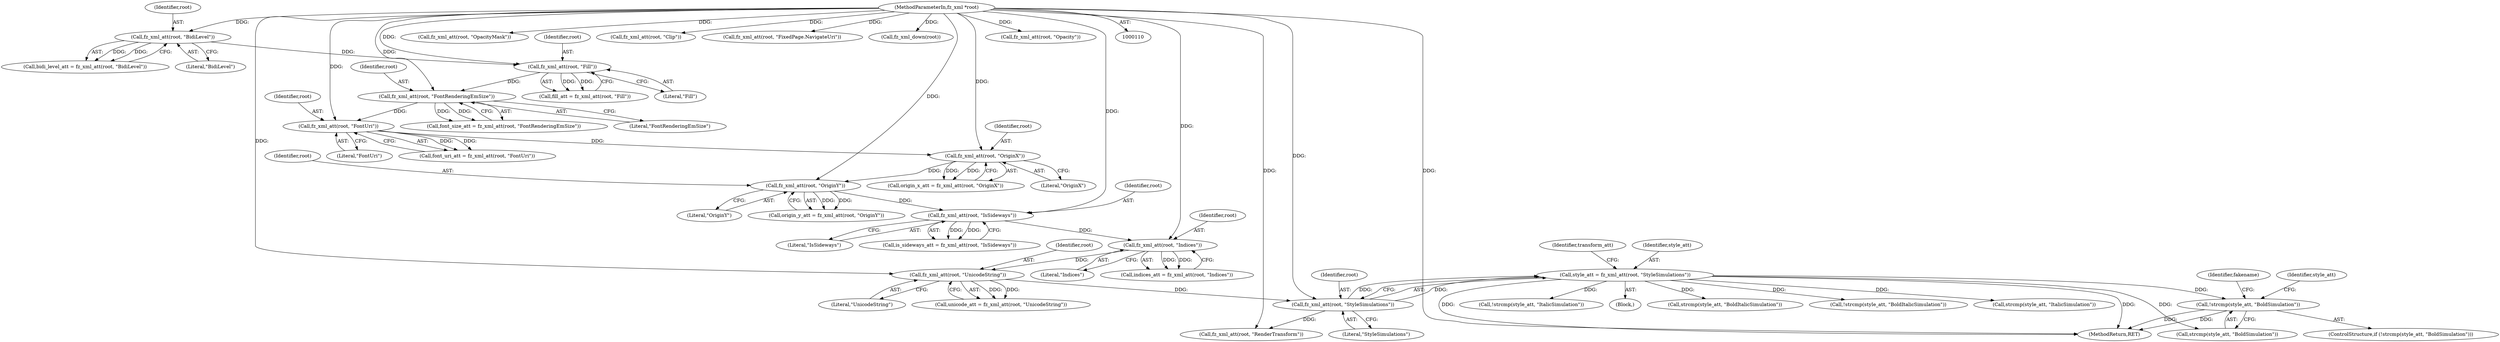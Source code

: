 digraph "0_ghostscript_60dabde18d7fe12b19da8b509bdfee9cc886aafc_1@API" {
"1000422" [label="(Call,!strcmp(style_att, \"BoldSimulation\"))"];
"1000228" [label="(Call,style_att = fz_xml_att(root, \"StyleSimulations\"))"];
"1000230" [label="(Call,fz_xml_att(root, \"StyleSimulations\"))"];
"1000225" [label="(Call,fz_xml_att(root, \"UnicodeString\"))"];
"1000220" [label="(Call,fz_xml_att(root, \"Indices\"))"];
"1000215" [label="(Call,fz_xml_att(root, \"IsSideways\"))"];
"1000210" [label="(Call,fz_xml_att(root, \"OriginY\"))"];
"1000205" [label="(Call,fz_xml_att(root, \"OriginX\"))"];
"1000200" [label="(Call,fz_xml_att(root, \"FontUri\"))"];
"1000195" [label="(Call,fz_xml_att(root, \"FontRenderingEmSize\"))"];
"1000190" [label="(Call,fz_xml_att(root, \"Fill\"))"];
"1000185" [label="(Call,fz_xml_att(root, \"BidiLevel\"))"];
"1000115" [label="(MethodParameterIn,fz_xml *root)"];
"1000193" [label="(Call,font_size_att = fz_xml_att(root, \"FontRenderingEmSize\"))"];
"1000234" [label="(Identifier,transform_att)"];
"1000212" [label="(Literal,\"OriginY\")"];
"1000250" [label="(Call,fz_xml_att(root, \"OpacityMask\"))"];
"1000215" [label="(Call,fz_xml_att(root, \"IsSideways\"))"];
"1000203" [label="(Call,origin_x_att = fz_xml_att(root, \"OriginX\"))"];
"1000185" [label="(Call,fz_xml_att(root, \"BidiLevel\"))"];
"1000191" [label="(Identifier,root)"];
"1000423" [label="(Call,strcmp(style_att, \"BoldSimulation\"))"];
"1000230" [label="(Call,fz_xml_att(root, \"StyleSimulations\"))"];
"1000231" [label="(Identifier,root)"];
"1000218" [label="(Call,indices_att = fz_xml_att(root, \"Indices\"))"];
"1000208" [label="(Call,origin_y_att = fz_xml_att(root, \"OriginY\"))"];
"1000240" [label="(Call,fz_xml_att(root, \"Clip\"))"];
"1000422" [label="(Call,!strcmp(style_att, \"BoldSimulation\"))"];
"1000221" [label="(Identifier,root)"];
"1000192" [label="(Literal,\"Fill\")"];
"1000433" [label="(Call,!strcmp(style_att, \"ItalicSimulation\"))"];
"1000229" [label="(Identifier,style_att)"];
"1000195" [label="(Call,fz_xml_att(root, \"FontRenderingEmSize\"))"];
"1000255" [label="(Call,fz_xml_att(root, \"FixedPage.NavigateUri\"))"];
"1000116" [label="(Block,)"];
"1000222" [label="(Literal,\"Indices\")"];
"1000196" [label="(Identifier,root)"];
"1000210" [label="(Call,fz_xml_att(root, \"OriginY\"))"];
"1000445" [label="(Call,strcmp(style_att, \"BoldItalicSimulation\"))"];
"1000216" [label="(Identifier,root)"];
"1000200" [label="(Call,fz_xml_att(root, \"FontUri\"))"];
"1000207" [label="(Literal,\"OriginX\")"];
"1000232" [label="(Literal,\"StyleSimulations\")"];
"1000427" [label="(Identifier,fakename)"];
"1000202" [label="(Literal,\"FontUri\")"];
"1000217" [label="(Literal,\"IsSideways\")"];
"1000228" [label="(Call,style_att = fz_xml_att(root, \"StyleSimulations\"))"];
"1000444" [label="(Call,!strcmp(style_att, \"BoldItalicSimulation\"))"];
"1000187" [label="(Literal,\"BidiLevel\")"];
"1000261" [label="(Call,fz_xml_down(root))"];
"1000190" [label="(Call,fz_xml_att(root, \"Fill\"))"];
"1000235" [label="(Call,fz_xml_att(root, \"RenderTransform\"))"];
"1000205" [label="(Call,fz_xml_att(root, \"OriginX\"))"];
"1000434" [label="(Call,strcmp(style_att, \"ItalicSimulation\"))"];
"1000227" [label="(Literal,\"UnicodeString\")"];
"1000226" [label="(Identifier,root)"];
"1000225" [label="(Call,fz_xml_att(root, \"UnicodeString\"))"];
"1000211" [label="(Identifier,root)"];
"1000245" [label="(Call,fz_xml_att(root, \"Opacity\"))"];
"1000115" [label="(MethodParameterIn,fz_xml *root)"];
"1000188" [label="(Call,fill_att = fz_xml_att(root, \"Fill\"))"];
"1000435" [label="(Identifier,style_att)"];
"1000213" [label="(Call,is_sideways_att = fz_xml_att(root, \"IsSideways\"))"];
"1000220" [label="(Call,fz_xml_att(root, \"Indices\"))"];
"1000223" [label="(Call,unicode_att = fz_xml_att(root, \"UnicodeString\"))"];
"1000197" [label="(Literal,\"FontRenderingEmSize\")"];
"1000780" [label="(MethodReturn,RET)"];
"1000421" [label="(ControlStructure,if (!strcmp(style_att, \"BoldSimulation\")))"];
"1000201" [label="(Identifier,root)"];
"1000198" [label="(Call,font_uri_att = fz_xml_att(root, \"FontUri\"))"];
"1000183" [label="(Call,bidi_level_att = fz_xml_att(root, \"BidiLevel\"))"];
"1000186" [label="(Identifier,root)"];
"1000206" [label="(Identifier,root)"];
"1000422" -> "1000421"  [label="AST: "];
"1000422" -> "1000423"  [label="CFG: "];
"1000423" -> "1000422"  [label="AST: "];
"1000427" -> "1000422"  [label="CFG: "];
"1000435" -> "1000422"  [label="CFG: "];
"1000422" -> "1000780"  [label="DDG: "];
"1000422" -> "1000780"  [label="DDG: "];
"1000228" -> "1000422"  [label="DDG: "];
"1000228" -> "1000116"  [label="AST: "];
"1000228" -> "1000230"  [label="CFG: "];
"1000229" -> "1000228"  [label="AST: "];
"1000230" -> "1000228"  [label="AST: "];
"1000234" -> "1000228"  [label="CFG: "];
"1000228" -> "1000780"  [label="DDG: "];
"1000228" -> "1000780"  [label="DDG: "];
"1000230" -> "1000228"  [label="DDG: "];
"1000230" -> "1000228"  [label="DDG: "];
"1000228" -> "1000423"  [label="DDG: "];
"1000228" -> "1000433"  [label="DDG: "];
"1000228" -> "1000434"  [label="DDG: "];
"1000228" -> "1000444"  [label="DDG: "];
"1000228" -> "1000445"  [label="DDG: "];
"1000230" -> "1000232"  [label="CFG: "];
"1000231" -> "1000230"  [label="AST: "];
"1000232" -> "1000230"  [label="AST: "];
"1000225" -> "1000230"  [label="DDG: "];
"1000115" -> "1000230"  [label="DDG: "];
"1000230" -> "1000235"  [label="DDG: "];
"1000225" -> "1000223"  [label="AST: "];
"1000225" -> "1000227"  [label="CFG: "];
"1000226" -> "1000225"  [label="AST: "];
"1000227" -> "1000225"  [label="AST: "];
"1000223" -> "1000225"  [label="CFG: "];
"1000225" -> "1000223"  [label="DDG: "];
"1000225" -> "1000223"  [label="DDG: "];
"1000220" -> "1000225"  [label="DDG: "];
"1000115" -> "1000225"  [label="DDG: "];
"1000220" -> "1000218"  [label="AST: "];
"1000220" -> "1000222"  [label="CFG: "];
"1000221" -> "1000220"  [label="AST: "];
"1000222" -> "1000220"  [label="AST: "];
"1000218" -> "1000220"  [label="CFG: "];
"1000220" -> "1000218"  [label="DDG: "];
"1000220" -> "1000218"  [label="DDG: "];
"1000215" -> "1000220"  [label="DDG: "];
"1000115" -> "1000220"  [label="DDG: "];
"1000215" -> "1000213"  [label="AST: "];
"1000215" -> "1000217"  [label="CFG: "];
"1000216" -> "1000215"  [label="AST: "];
"1000217" -> "1000215"  [label="AST: "];
"1000213" -> "1000215"  [label="CFG: "];
"1000215" -> "1000213"  [label="DDG: "];
"1000215" -> "1000213"  [label="DDG: "];
"1000210" -> "1000215"  [label="DDG: "];
"1000115" -> "1000215"  [label="DDG: "];
"1000210" -> "1000208"  [label="AST: "];
"1000210" -> "1000212"  [label="CFG: "];
"1000211" -> "1000210"  [label="AST: "];
"1000212" -> "1000210"  [label="AST: "];
"1000208" -> "1000210"  [label="CFG: "];
"1000210" -> "1000208"  [label="DDG: "];
"1000210" -> "1000208"  [label="DDG: "];
"1000205" -> "1000210"  [label="DDG: "];
"1000115" -> "1000210"  [label="DDG: "];
"1000205" -> "1000203"  [label="AST: "];
"1000205" -> "1000207"  [label="CFG: "];
"1000206" -> "1000205"  [label="AST: "];
"1000207" -> "1000205"  [label="AST: "];
"1000203" -> "1000205"  [label="CFG: "];
"1000205" -> "1000203"  [label="DDG: "];
"1000205" -> "1000203"  [label="DDG: "];
"1000200" -> "1000205"  [label="DDG: "];
"1000115" -> "1000205"  [label="DDG: "];
"1000200" -> "1000198"  [label="AST: "];
"1000200" -> "1000202"  [label="CFG: "];
"1000201" -> "1000200"  [label="AST: "];
"1000202" -> "1000200"  [label="AST: "];
"1000198" -> "1000200"  [label="CFG: "];
"1000200" -> "1000198"  [label="DDG: "];
"1000200" -> "1000198"  [label="DDG: "];
"1000195" -> "1000200"  [label="DDG: "];
"1000115" -> "1000200"  [label="DDG: "];
"1000195" -> "1000193"  [label="AST: "];
"1000195" -> "1000197"  [label="CFG: "];
"1000196" -> "1000195"  [label="AST: "];
"1000197" -> "1000195"  [label="AST: "];
"1000193" -> "1000195"  [label="CFG: "];
"1000195" -> "1000193"  [label="DDG: "];
"1000195" -> "1000193"  [label="DDG: "];
"1000190" -> "1000195"  [label="DDG: "];
"1000115" -> "1000195"  [label="DDG: "];
"1000190" -> "1000188"  [label="AST: "];
"1000190" -> "1000192"  [label="CFG: "];
"1000191" -> "1000190"  [label="AST: "];
"1000192" -> "1000190"  [label="AST: "];
"1000188" -> "1000190"  [label="CFG: "];
"1000190" -> "1000188"  [label="DDG: "];
"1000190" -> "1000188"  [label="DDG: "];
"1000185" -> "1000190"  [label="DDG: "];
"1000115" -> "1000190"  [label="DDG: "];
"1000185" -> "1000183"  [label="AST: "];
"1000185" -> "1000187"  [label="CFG: "];
"1000186" -> "1000185"  [label="AST: "];
"1000187" -> "1000185"  [label="AST: "];
"1000183" -> "1000185"  [label="CFG: "];
"1000185" -> "1000183"  [label="DDG: "];
"1000185" -> "1000183"  [label="DDG: "];
"1000115" -> "1000185"  [label="DDG: "];
"1000115" -> "1000110"  [label="AST: "];
"1000115" -> "1000780"  [label="DDG: "];
"1000115" -> "1000235"  [label="DDG: "];
"1000115" -> "1000240"  [label="DDG: "];
"1000115" -> "1000245"  [label="DDG: "];
"1000115" -> "1000250"  [label="DDG: "];
"1000115" -> "1000255"  [label="DDG: "];
"1000115" -> "1000261"  [label="DDG: "];
}
